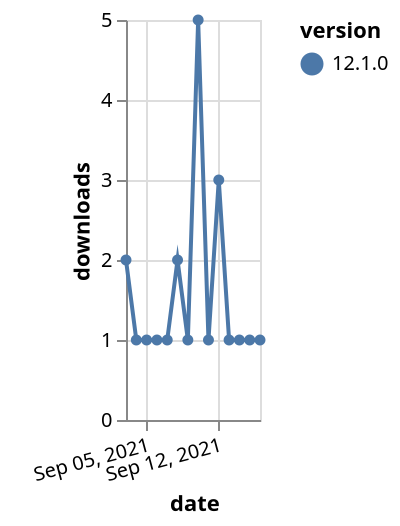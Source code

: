 {"$schema": "https://vega.github.io/schema/vega-lite/v5.json", "description": "A simple bar chart with embedded data.", "data": {"values": [{"date": "2021-09-03", "total": 268, "delta": 2, "version": "12.1.0"}, {"date": "2021-09-04", "total": 269, "delta": 1, "version": "12.1.0"}, {"date": "2021-09-05", "total": 270, "delta": 1, "version": "12.1.0"}, {"date": "2021-09-06", "total": 271, "delta": 1, "version": "12.1.0"}, {"date": "2021-09-07", "total": 272, "delta": 1, "version": "12.1.0"}, {"date": "2021-09-08", "total": 274, "delta": 2, "version": "12.1.0"}, {"date": "2021-09-09", "total": 275, "delta": 1, "version": "12.1.0"}, {"date": "2021-09-10", "total": 280, "delta": 5, "version": "12.1.0"}, {"date": "2021-09-11", "total": 281, "delta": 1, "version": "12.1.0"}, {"date": "2021-09-12", "total": 284, "delta": 3, "version": "12.1.0"}, {"date": "2021-09-13", "total": 285, "delta": 1, "version": "12.1.0"}, {"date": "2021-09-14", "total": 286, "delta": 1, "version": "12.1.0"}, {"date": "2021-09-15", "total": 287, "delta": 1, "version": "12.1.0"}, {"date": "2021-09-16", "total": 288, "delta": 1, "version": "12.1.0"}]}, "width": "container", "mark": {"type": "line", "point": {"filled": true}}, "encoding": {"x": {"field": "date", "type": "temporal", "timeUnit": "yearmonthdate", "title": "date", "axis": {"labelAngle": -15}}, "y": {"field": "delta", "type": "quantitative", "title": "downloads"}, "color": {"field": "version", "type": "nominal"}, "tooltip": {"field": "delta"}}}